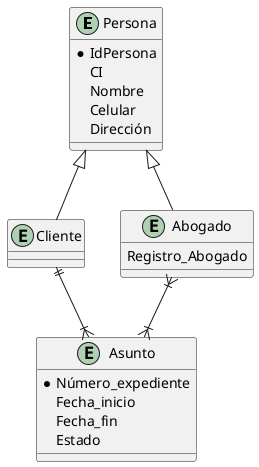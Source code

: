 @startuml Asuntos_especializados
entity Persona {
  *IdPersona
  CI
  Nombre
  Celular
  Dirección
}

entity Cliente extends Persona {
}

entity Asunto{
  *Número_expediente
  Fecha_inicio
  Fecha_fin
  Estado
}

entity Abogado extends Persona {
  Registro_Abogado
}	

Cliente ||--|{ Asunto
Abogado }|--|{ Asunto   

@enduml

